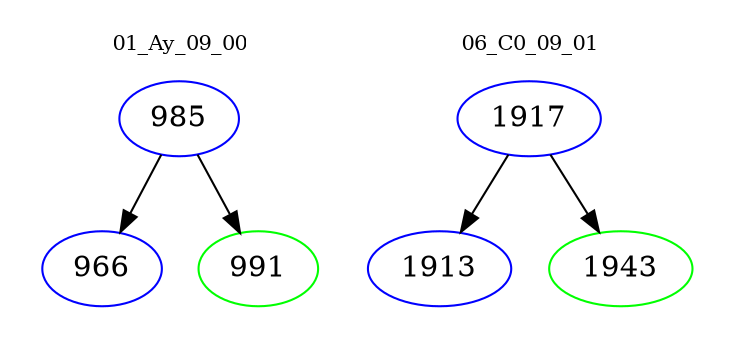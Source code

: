 digraph{
subgraph cluster_0 {
color = white
label = "01_Ay_09_00";
fontsize=10;
T0_985 [label="985", color="blue"]
T0_985 -> T0_966 [color="black"]
T0_966 [label="966", color="blue"]
T0_985 -> T0_991 [color="black"]
T0_991 [label="991", color="green"]
}
subgraph cluster_1 {
color = white
label = "06_C0_09_01";
fontsize=10;
T1_1917 [label="1917", color="blue"]
T1_1917 -> T1_1913 [color="black"]
T1_1913 [label="1913", color="blue"]
T1_1917 -> T1_1943 [color="black"]
T1_1943 [label="1943", color="green"]
}
}
